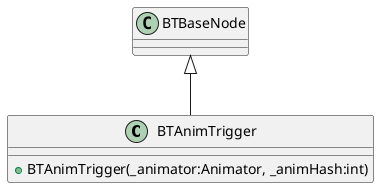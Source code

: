 @startuml
class BTAnimTrigger {
    + BTAnimTrigger(_animator:Animator, _animHash:int)
}
BTBaseNode <|-- BTAnimTrigger
@enduml
